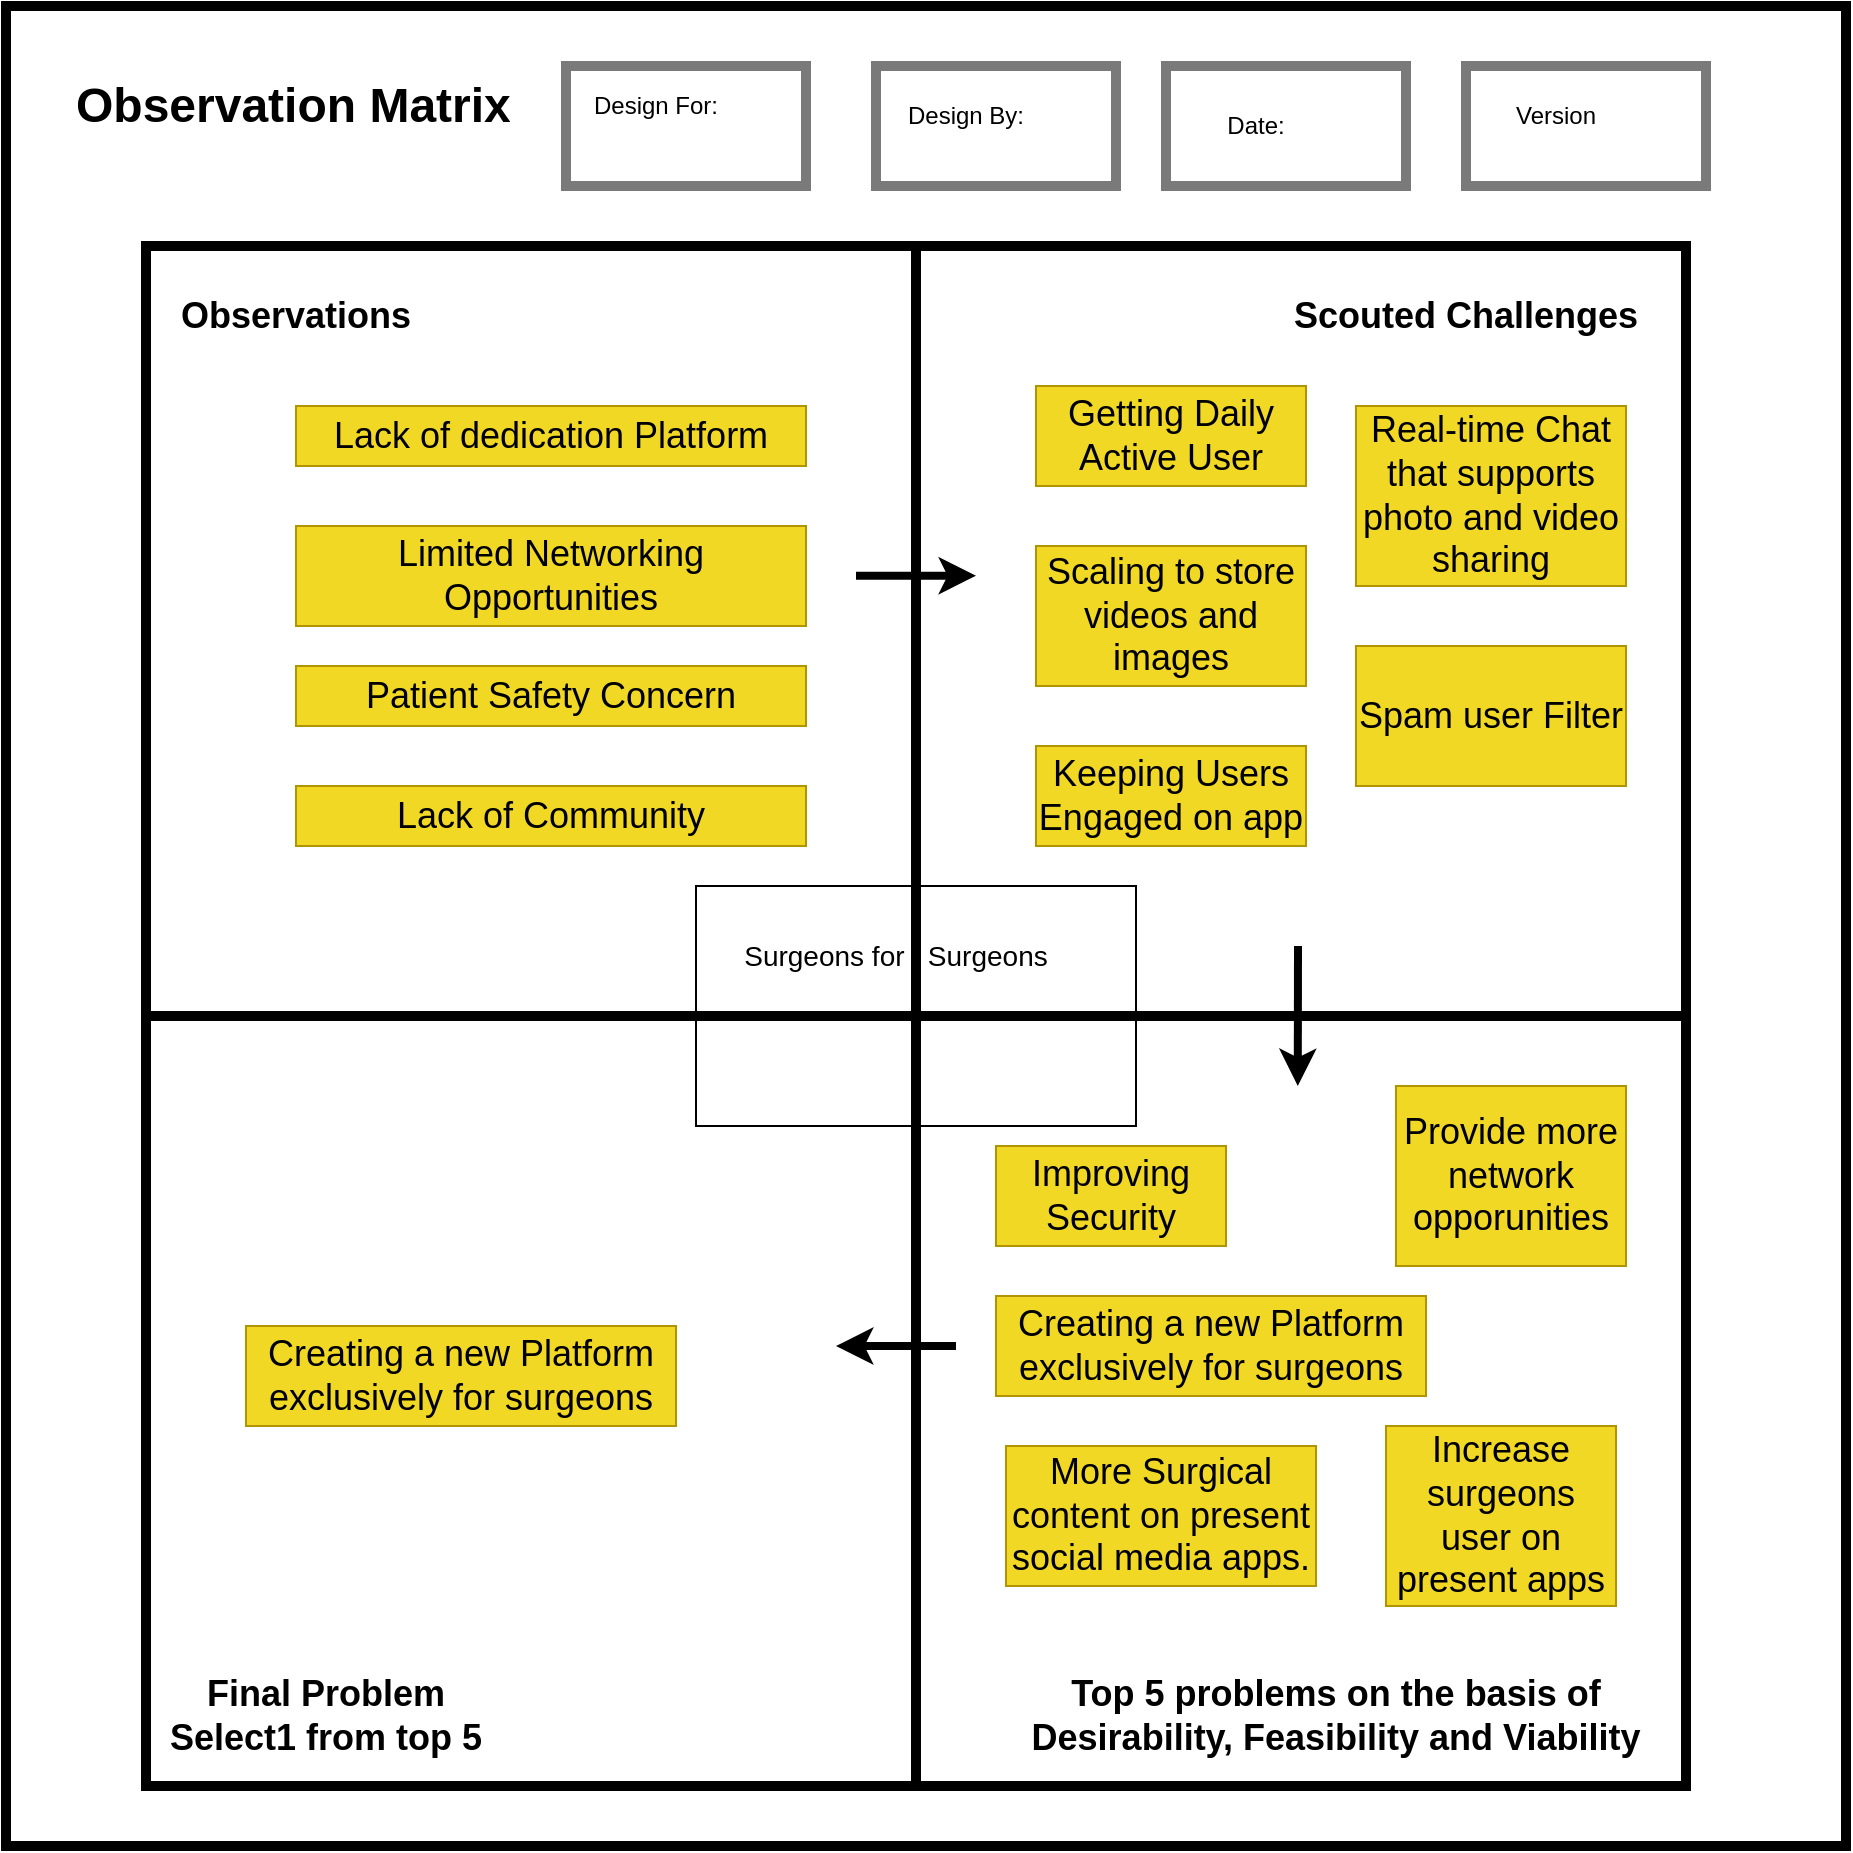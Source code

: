 <mxfile version="21.1.8" type="device">
  <diagram name="Page-1" id="Wp2R_G1JPqjENKUrIt__">
    <mxGraphModel dx="2350" dy="1919" grid="1" gridSize="10" guides="1" tooltips="1" connect="1" arrows="1" fold="1" page="1" pageScale="1" pageWidth="850" pageHeight="1100" math="0" shadow="0">
      <root>
        <mxCell id="0" />
        <mxCell id="1" parent="0" />
        <mxCell id="yIrZOceJZYxYdoTycJ7F-1" value="" style="whiteSpace=wrap;html=1;aspect=fixed;strokeWidth=5;" vertex="1" parent="1">
          <mxGeometry x="-70" y="-120" width="920" height="920" as="geometry" />
        </mxCell>
        <mxCell id="yIrZOceJZYxYdoTycJ7F-2" value="&lt;h1&gt;Observation Matrix&lt;/h1&gt;" style="text;html=1;strokeColor=none;fillColor=none;spacing=5;spacingTop=-20;whiteSpace=wrap;overflow=hidden;rounded=0;" vertex="1" parent="1">
          <mxGeometry x="-40" y="-90" width="230" height="40" as="geometry" />
        </mxCell>
        <mxCell id="yIrZOceJZYxYdoTycJ7F-3" value="" style="rounded=0;whiteSpace=wrap;html=1;strokeColor=#7A7A7A;strokeWidth=5;" vertex="1" parent="1">
          <mxGeometry x="210" y="-90" width="120" height="60" as="geometry" />
        </mxCell>
        <mxCell id="yIrZOceJZYxYdoTycJ7F-4" value="Design For:" style="text;html=1;strokeColor=none;fillColor=none;align=center;verticalAlign=middle;whiteSpace=wrap;rounded=0;" vertex="1" parent="1">
          <mxGeometry x="220" y="-85" width="70" height="30" as="geometry" />
        </mxCell>
        <mxCell id="yIrZOceJZYxYdoTycJ7F-5" value="" style="rounded=0;whiteSpace=wrap;html=1;strokeColor=#7A7A7A;strokeWidth=5;" vertex="1" parent="1">
          <mxGeometry x="365" y="-90" width="120" height="60" as="geometry" />
        </mxCell>
        <mxCell id="yIrZOceJZYxYdoTycJ7F-6" value="" style="rounded=0;whiteSpace=wrap;html=1;strokeColor=#7A7A7A;strokeWidth=5;" vertex="1" parent="1">
          <mxGeometry x="510" y="-90" width="120" height="60" as="geometry" />
        </mxCell>
        <mxCell id="yIrZOceJZYxYdoTycJ7F-17" style="edgeStyle=orthogonalEdgeStyle;rounded=0;orthogonalLoop=1;jettySize=auto;html=1;exitX=0.75;exitY=1;exitDx=0;exitDy=0;entryX=0.75;entryY=1;entryDx=0;entryDy=0;" edge="1" parent="1" source="yIrZOceJZYxYdoTycJ7F-7">
          <mxGeometry relative="1" as="geometry">
            <mxPoint x="732.5" y="-40" as="targetPoint" />
          </mxGeometry>
        </mxCell>
        <mxCell id="yIrZOceJZYxYdoTycJ7F-7" value="" style="rounded=0;whiteSpace=wrap;html=1;strokeColor=#7A7A7A;strokeWidth=5;" vertex="1" parent="1">
          <mxGeometry x="660" y="-90" width="120" height="60" as="geometry" />
        </mxCell>
        <mxCell id="yIrZOceJZYxYdoTycJ7F-8" value="Design By:" style="text;html=1;strokeColor=none;fillColor=none;align=center;verticalAlign=middle;whiteSpace=wrap;rounded=0;" vertex="1" parent="1">
          <mxGeometry x="375" y="-80" width="70" height="30" as="geometry" />
        </mxCell>
        <mxCell id="yIrZOceJZYxYdoTycJ7F-9" value="Date:" style="text;html=1;strokeColor=none;fillColor=none;align=center;verticalAlign=middle;whiteSpace=wrap;rounded=0;" vertex="1" parent="1">
          <mxGeometry x="520" y="-75" width="70" height="30" as="geometry" />
        </mxCell>
        <mxCell id="yIrZOceJZYxYdoTycJ7F-12" value="" style="whiteSpace=wrap;html=1;aspect=fixed;strokeWidth=5;direction=west;" vertex="1" parent="1">
          <mxGeometry width="770" height="770" as="geometry" />
        </mxCell>
        <mxCell id="yIrZOceJZYxYdoTycJ7F-13" value="" style="endArrow=none;html=1;rounded=0;exitX=0.5;exitY=1;exitDx=0;exitDy=0;entryX=0.5;entryY=0;entryDx=0;entryDy=0;strokeWidth=5;" edge="1" parent="1" source="yIrZOceJZYxYdoTycJ7F-12" target="yIrZOceJZYxYdoTycJ7F-12">
          <mxGeometry width="50" height="50" relative="1" as="geometry">
            <mxPoint x="480" y="580" as="sourcePoint" />
            <mxPoint x="530" y="530" as="targetPoint" />
          </mxGeometry>
        </mxCell>
        <mxCell id="yIrZOceJZYxYdoTycJ7F-15" value="" style="endArrow=none;html=1;rounded=0;exitX=0;exitY=0.5;exitDx=0;exitDy=0;entryX=1;entryY=0.5;entryDx=0;entryDy=0;strokeWidth=5;" edge="1" parent="1" source="yIrZOceJZYxYdoTycJ7F-12" target="yIrZOceJZYxYdoTycJ7F-12">
          <mxGeometry width="50" height="50" relative="1" as="geometry">
            <mxPoint x="395" y="780" as="sourcePoint" />
            <mxPoint x="395" y="10" as="targetPoint" />
          </mxGeometry>
        </mxCell>
        <mxCell id="yIrZOceJZYxYdoTycJ7F-16" value="&lt;font style=&quot;font-size: 18px;&quot;&gt;&lt;b&gt;Observations&lt;/b&gt;&lt;/font&gt;" style="text;html=1;strokeColor=none;fillColor=none;align=center;verticalAlign=middle;whiteSpace=wrap;rounded=0;" vertex="1" parent="1">
          <mxGeometry x="35" y="20" width="80" height="30" as="geometry" />
        </mxCell>
        <mxCell id="yIrZOceJZYxYdoTycJ7F-19" value="Version" style="text;html=1;strokeColor=none;fillColor=none;align=center;verticalAlign=middle;whiteSpace=wrap;rounded=0;" vertex="1" parent="1">
          <mxGeometry x="670" y="-80" width="70" height="30" as="geometry" />
        </mxCell>
        <mxCell id="yIrZOceJZYxYdoTycJ7F-20" value="&lt;font style=&quot;font-size: 18px;&quot;&gt;Limited Networking Opportunities&lt;/font&gt;&lt;span id=&quot;docs-internal-guid-b64a31dd-7fff-0e39-d6c0-870af24b771c&quot;&gt;&lt;/span&gt;" style="text;html=1;strokeColor=#B09500;fillColor=#f0d824;align=center;verticalAlign=middle;whiteSpace=wrap;rounded=0;fontColor=#000000;direction=east;" vertex="1" parent="1">
          <mxGeometry x="75" y="140" width="255" height="50" as="geometry" />
        </mxCell>
        <mxCell id="yIrZOceJZYxYdoTycJ7F-21" value="&lt;font style=&quot;font-size: 18px;&quot;&gt;Lack of dedication Platform&lt;/font&gt;&lt;span id=&quot;docs-internal-guid-b64a31dd-7fff-0e39-d6c0-870af24b771c&quot;&gt;&lt;/span&gt;" style="text;html=1;strokeColor=#B09500;fillColor=#f0d824;align=center;verticalAlign=middle;whiteSpace=wrap;rounded=0;fontColor=#000000;direction=east;" vertex="1" parent="1">
          <mxGeometry x="75" y="80" width="255" height="30" as="geometry" />
        </mxCell>
        <mxCell id="yIrZOceJZYxYdoTycJ7F-22" value="&lt;font style=&quot;font-size: 18px;&quot;&gt;Patient Safety Concern&lt;/font&gt;&lt;span id=&quot;docs-internal-guid-b64a31dd-7fff-0e39-d6c0-870af24b771c&quot;&gt;&lt;/span&gt;" style="text;html=1;strokeColor=#B09500;fillColor=#f0d824;align=center;verticalAlign=middle;whiteSpace=wrap;rounded=0;fontColor=#000000;direction=east;" vertex="1" parent="1">
          <mxGeometry x="75" y="210" width="255" height="30" as="geometry" />
        </mxCell>
        <mxCell id="yIrZOceJZYxYdoTycJ7F-23" value="&lt;font style=&quot;font-size: 18px;&quot;&gt;Lack of Community&lt;/font&gt;&lt;span id=&quot;docs-internal-guid-b64a31dd-7fff-0e39-d6c0-870af24b771c&quot;&gt;&lt;/span&gt;" style="text;html=1;strokeColor=#B09500;fillColor=#f0d824;align=center;verticalAlign=middle;whiteSpace=wrap;rounded=0;fontColor=#000000;direction=east;" vertex="1" parent="1">
          <mxGeometry x="75" y="270" width="255" height="30" as="geometry" />
        </mxCell>
        <mxCell id="yIrZOceJZYxYdoTycJ7F-26" value="&lt;font style=&quot;font-size: 18px;&quot;&gt;&lt;b&gt;Scouted Challenges&lt;/b&gt;&lt;/font&gt;" style="text;html=1;strokeColor=none;fillColor=none;align=center;verticalAlign=middle;whiteSpace=wrap;rounded=0;" vertex="1" parent="1">
          <mxGeometry x="560" y="20" width="200" height="30" as="geometry" />
        </mxCell>
        <mxCell id="yIrZOceJZYxYdoTycJ7F-27" value="&lt;span style=&quot;font-size: 18px;&quot;&gt;Improving Security&lt;/span&gt;" style="text;html=1;strokeColor=#B09500;fillColor=#f0d824;align=center;verticalAlign=middle;whiteSpace=wrap;rounded=0;fontColor=#000000;direction=east;" vertex="1" parent="1">
          <mxGeometry x="425" y="450" width="115" height="50" as="geometry" />
        </mxCell>
        <mxCell id="yIrZOceJZYxYdoTycJ7F-28" value="&lt;span style=&quot;font-size: 18px;&quot;&gt;Creating a new Platform exclusively for surgeons&lt;/span&gt;" style="text;html=1;strokeColor=#B09500;fillColor=#f0d824;align=center;verticalAlign=middle;whiteSpace=wrap;rounded=0;fontColor=#000000;direction=east;" vertex="1" parent="1">
          <mxGeometry x="425" y="525" width="215" height="50" as="geometry" />
        </mxCell>
        <mxCell id="yIrZOceJZYxYdoTycJ7F-29" value="" style="rounded=0;whiteSpace=wrap;html=1;fillColor=none;" vertex="1" parent="1">
          <mxGeometry x="275" y="320" width="220" height="120" as="geometry" />
        </mxCell>
        <mxCell id="yIrZOceJZYxYdoTycJ7F-30" value="&lt;font style=&quot;font-size: 14px;&quot;&gt;Surgeons for&amp;nbsp; &amp;nbsp;Surgeons&lt;/font&gt;" style="text;html=1;strokeColor=none;fillColor=none;align=center;verticalAlign=middle;whiteSpace=wrap;rounded=0;" vertex="1" parent="1">
          <mxGeometry x="290" y="340" width="170" height="30" as="geometry" />
        </mxCell>
        <mxCell id="yIrZOceJZYxYdoTycJ7F-31" value="&lt;span style=&quot;font-size: 18px;&quot;&gt;More Surgical content on present social media apps.&lt;/span&gt;" style="text;html=1;strokeColor=#B09500;fillColor=#f0d824;align=center;verticalAlign=middle;whiteSpace=wrap;rounded=0;fontColor=#000000;direction=east;" vertex="1" parent="1">
          <mxGeometry x="430" y="600" width="155" height="70" as="geometry" />
        </mxCell>
        <mxCell id="yIrZOceJZYxYdoTycJ7F-33" value="" style="endArrow=classic;html=1;rounded=0;strokeWidth=4;" edge="1" parent="1">
          <mxGeometry width="50" height="50" relative="1" as="geometry">
            <mxPoint x="355" y="164.86" as="sourcePoint" />
            <mxPoint x="415" y="164.86" as="targetPoint" />
          </mxGeometry>
        </mxCell>
        <mxCell id="yIrZOceJZYxYdoTycJ7F-34" value="&lt;font style=&quot;font-size: 18px;&quot;&gt;&lt;b&gt;Top 5 problems on the basis of Desirability, Feasibility and Viability&lt;/b&gt;&lt;/font&gt;" style="text;html=1;strokeColor=none;fillColor=none;align=center;verticalAlign=middle;whiteSpace=wrap;rounded=0;" vertex="1" parent="1">
          <mxGeometry x="430" y="720" width="330" height="30" as="geometry" />
        </mxCell>
        <mxCell id="yIrZOceJZYxYdoTycJ7F-35" value="&lt;span style=&quot;font-size: 18px;&quot;&gt;Getting Daily Active User&lt;/span&gt;" style="text;html=1;strokeColor=#B09500;fillColor=#f0d824;align=center;verticalAlign=middle;whiteSpace=wrap;rounded=0;fontColor=#000000;direction=east;" vertex="1" parent="1">
          <mxGeometry x="445" y="70" width="135" height="50" as="geometry" />
        </mxCell>
        <mxCell id="yIrZOceJZYxYdoTycJ7F-36" value="&lt;span style=&quot;font-size: 18px;&quot;&gt;Keeping Users Engaged on app&lt;/span&gt;" style="text;html=1;strokeColor=#B09500;fillColor=#f0d824;align=center;verticalAlign=middle;whiteSpace=wrap;rounded=0;fontColor=#000000;direction=east;" vertex="1" parent="1">
          <mxGeometry x="445" y="250" width="135" height="50" as="geometry" />
        </mxCell>
        <mxCell id="yIrZOceJZYxYdoTycJ7F-37" value="&lt;span style=&quot;font-size: 18px;&quot;&gt;Real-time Chat that supports photo and video sharing&lt;/span&gt;" style="text;html=1;strokeColor=#B09500;fillColor=#f0d824;align=center;verticalAlign=middle;whiteSpace=wrap;rounded=0;fontColor=#000000;direction=east;" vertex="1" parent="1">
          <mxGeometry x="605" y="80" width="135" height="90" as="geometry" />
        </mxCell>
        <mxCell id="yIrZOceJZYxYdoTycJ7F-38" value="&lt;span style=&quot;font-size: 18px;&quot;&gt;Scaling to store videos and images&lt;/span&gt;" style="text;html=1;strokeColor=#B09500;fillColor=#f0d824;align=center;verticalAlign=middle;whiteSpace=wrap;rounded=0;fontColor=#000000;direction=east;" vertex="1" parent="1">
          <mxGeometry x="445" y="150" width="135" height="70" as="geometry" />
        </mxCell>
        <mxCell id="yIrZOceJZYxYdoTycJ7F-39" value="&lt;span style=&quot;font-size: 18px;&quot;&gt;Spam user Filter&lt;/span&gt;" style="text;html=1;strokeColor=#B09500;fillColor=#f0d824;align=center;verticalAlign=middle;whiteSpace=wrap;rounded=0;fontColor=#000000;direction=east;" vertex="1" parent="1">
          <mxGeometry x="605" y="200" width="135" height="70" as="geometry" />
        </mxCell>
        <mxCell id="yIrZOceJZYxYdoTycJ7F-40" value="" style="endArrow=classic;html=1;rounded=0;strokeWidth=4;" edge="1" parent="1">
          <mxGeometry width="50" height="50" relative="1" as="geometry">
            <mxPoint x="576" y="350" as="sourcePoint" />
            <mxPoint x="575.881" y="420" as="targetPoint" />
          </mxGeometry>
        </mxCell>
        <mxCell id="yIrZOceJZYxYdoTycJ7F-45" value="&lt;span style=&quot;font-size: 18px;&quot;&gt;Increase surgeons user on present apps&lt;/span&gt;" style="text;html=1;strokeColor=#B09500;fillColor=#f0d824;align=center;verticalAlign=middle;whiteSpace=wrap;rounded=0;fontColor=#000000;direction=east;" vertex="1" parent="1">
          <mxGeometry x="620" y="590" width="115" height="90" as="geometry" />
        </mxCell>
        <mxCell id="yIrZOceJZYxYdoTycJ7F-46" value="&lt;span style=&quot;font-size: 18px;&quot;&gt;Provide more network opporunities&lt;/span&gt;" style="text;html=1;strokeColor=#B09500;fillColor=#f0d824;align=center;verticalAlign=middle;whiteSpace=wrap;rounded=0;fontColor=#000000;direction=east;" vertex="1" parent="1">
          <mxGeometry x="625" y="420" width="115" height="90" as="geometry" />
        </mxCell>
        <mxCell id="yIrZOceJZYxYdoTycJ7F-47" value="&lt;font style=&quot;font-size: 18px;&quot;&gt;&lt;b&gt;Final Problem&lt;br&gt;Select1 from top 5&lt;/b&gt;&lt;br&gt;&lt;/font&gt;" style="text;html=1;strokeColor=none;fillColor=none;align=center;verticalAlign=middle;whiteSpace=wrap;rounded=0;" vertex="1" parent="1">
          <mxGeometry x="10" y="720" width="160" height="30" as="geometry" />
        </mxCell>
        <mxCell id="yIrZOceJZYxYdoTycJ7F-48" value="&lt;span style=&quot;font-size: 18px;&quot;&gt;Creating a new Platform exclusively for surgeons&lt;/span&gt;" style="text;html=1;strokeColor=#B09500;fillColor=#f0d824;align=center;verticalAlign=middle;whiteSpace=wrap;rounded=0;fontColor=#000000;direction=east;" vertex="1" parent="1">
          <mxGeometry x="50" y="540" width="215" height="50" as="geometry" />
        </mxCell>
        <mxCell id="yIrZOceJZYxYdoTycJ7F-49" value="" style="endArrow=classic;html=1;rounded=0;strokeWidth=4;" edge="1" parent="1">
          <mxGeometry width="50" height="50" relative="1" as="geometry">
            <mxPoint x="405" y="550" as="sourcePoint" />
            <mxPoint x="345" y="550" as="targetPoint" />
          </mxGeometry>
        </mxCell>
      </root>
    </mxGraphModel>
  </diagram>
</mxfile>
